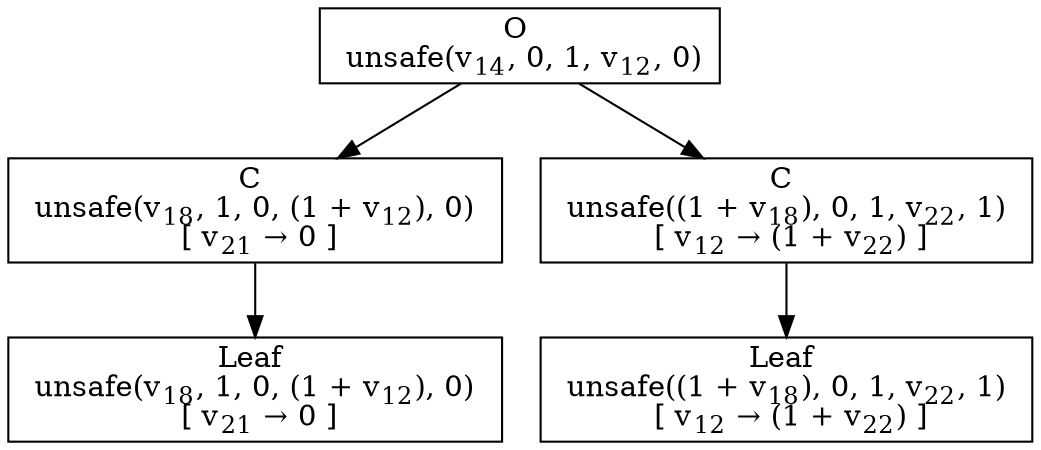 digraph {
    graph [rankdir=TB
          ,bgcolor=transparent];
    node [shape=box
         ,fillcolor=white
         ,style=filled];
    0 [label=<O <BR/> unsafe(v<SUB>14</SUB>, 0, 1, v<SUB>12</SUB>, 0)>];
    1 [label=<C <BR/> unsafe(v<SUB>18</SUB>, 1, 0, (1 + v<SUB>12</SUB>), 0) <BR/>  [ v<SUB>21</SUB> &rarr; 0 ] >];
    2 [label=<C <BR/> unsafe((1 + v<SUB>18</SUB>), 0, 1, v<SUB>22</SUB>, 1) <BR/>  [ v<SUB>12</SUB> &rarr; (1 + v<SUB>22</SUB>) ] >];
    3 [label=<Leaf <BR/> unsafe(v<SUB>18</SUB>, 1, 0, (1 + v<SUB>12</SUB>), 0) <BR/>  [ v<SUB>21</SUB> &rarr; 0 ] >];
    4 [label=<Leaf <BR/> unsafe((1 + v<SUB>18</SUB>), 0, 1, v<SUB>22</SUB>, 1) <BR/>  [ v<SUB>12</SUB> &rarr; (1 + v<SUB>22</SUB>) ] >];
    0 -> 1 [label=""];
    0 -> 2 [label=""];
    1 -> 3 [label=""];
    2 -> 4 [label=""];
}